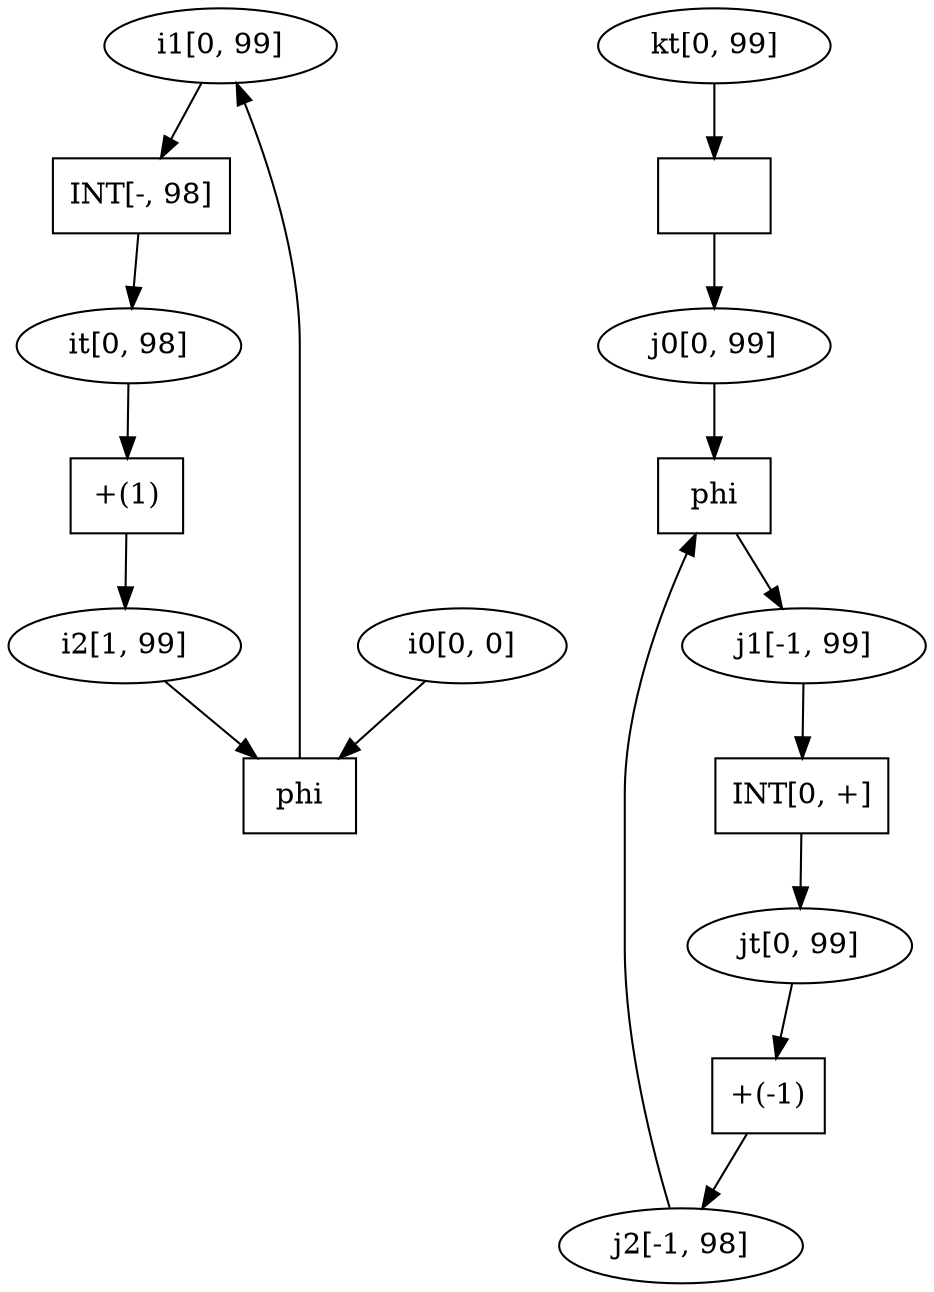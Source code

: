 digraph "After cropping analysis" {
  i1 [label=" i1[0, 99] "]
  i0 [label=" i0[0, 0] "]
  i2 [label=" i2[1, 99] "]
  j0 [label=" j0[0, 99] "]
  j1 [label=" j1[-1, 99] "]
  j2 [label=" j2[-1, 98] "]
  it [label=" it[0, 98] "]
  jt [label=" jt[0, 99] "]
  kt [label=" kt[0, 99] "]
  409728 [shape=box,label =" phi "]
  i0 -> 409728
  i2 -> 409728
  409728 -> i1

  409768 [shape=box,label =" phi "]
  j0 -> 409768
  j2 -> 409768
  409768 -> j1

  409808 [shape=box,label =""]
  kt -> 409808
  409808 -> j0

  409848 [shape=box,label ="+(1)"]
  it -> 409848
  409848 -> i2

  409888 [shape=box,label ="+(-1)"]
  jt -> 409888
  409888 -> j2

  409968 [shape=box,label ="INT[-, 98]"]
  i1 -> 409968
  409968 -> it

  410048 [shape=box,label ="INT[0, +]"]
  j1 -> 410048
  410048 -> jt

}
